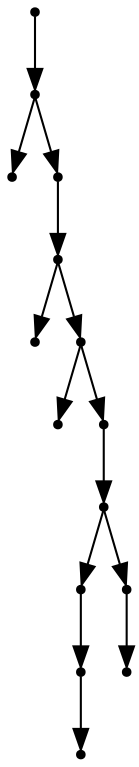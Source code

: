 digraph {
  14 [shape=point];
  13 [shape=point];
  0 [shape=point];
  12 [shape=point];
  11 [shape=point];
  1 [shape=point];
  10 [shape=point];
  2 [shape=point];
  9 [shape=point];
  8 [shape=point];
  5 [shape=point];
  4 [shape=point];
  3 [shape=point];
  7 [shape=point];
  6 [shape=point];
14 -> 13;
13 -> 0;
13 -> 12;
12 -> 11;
11 -> 1;
11 -> 10;
10 -> 2;
10 -> 9;
9 -> 8;
8 -> 5;
5 -> 4;
4 -> 3;
8 -> 7;
7 -> 6;
}
